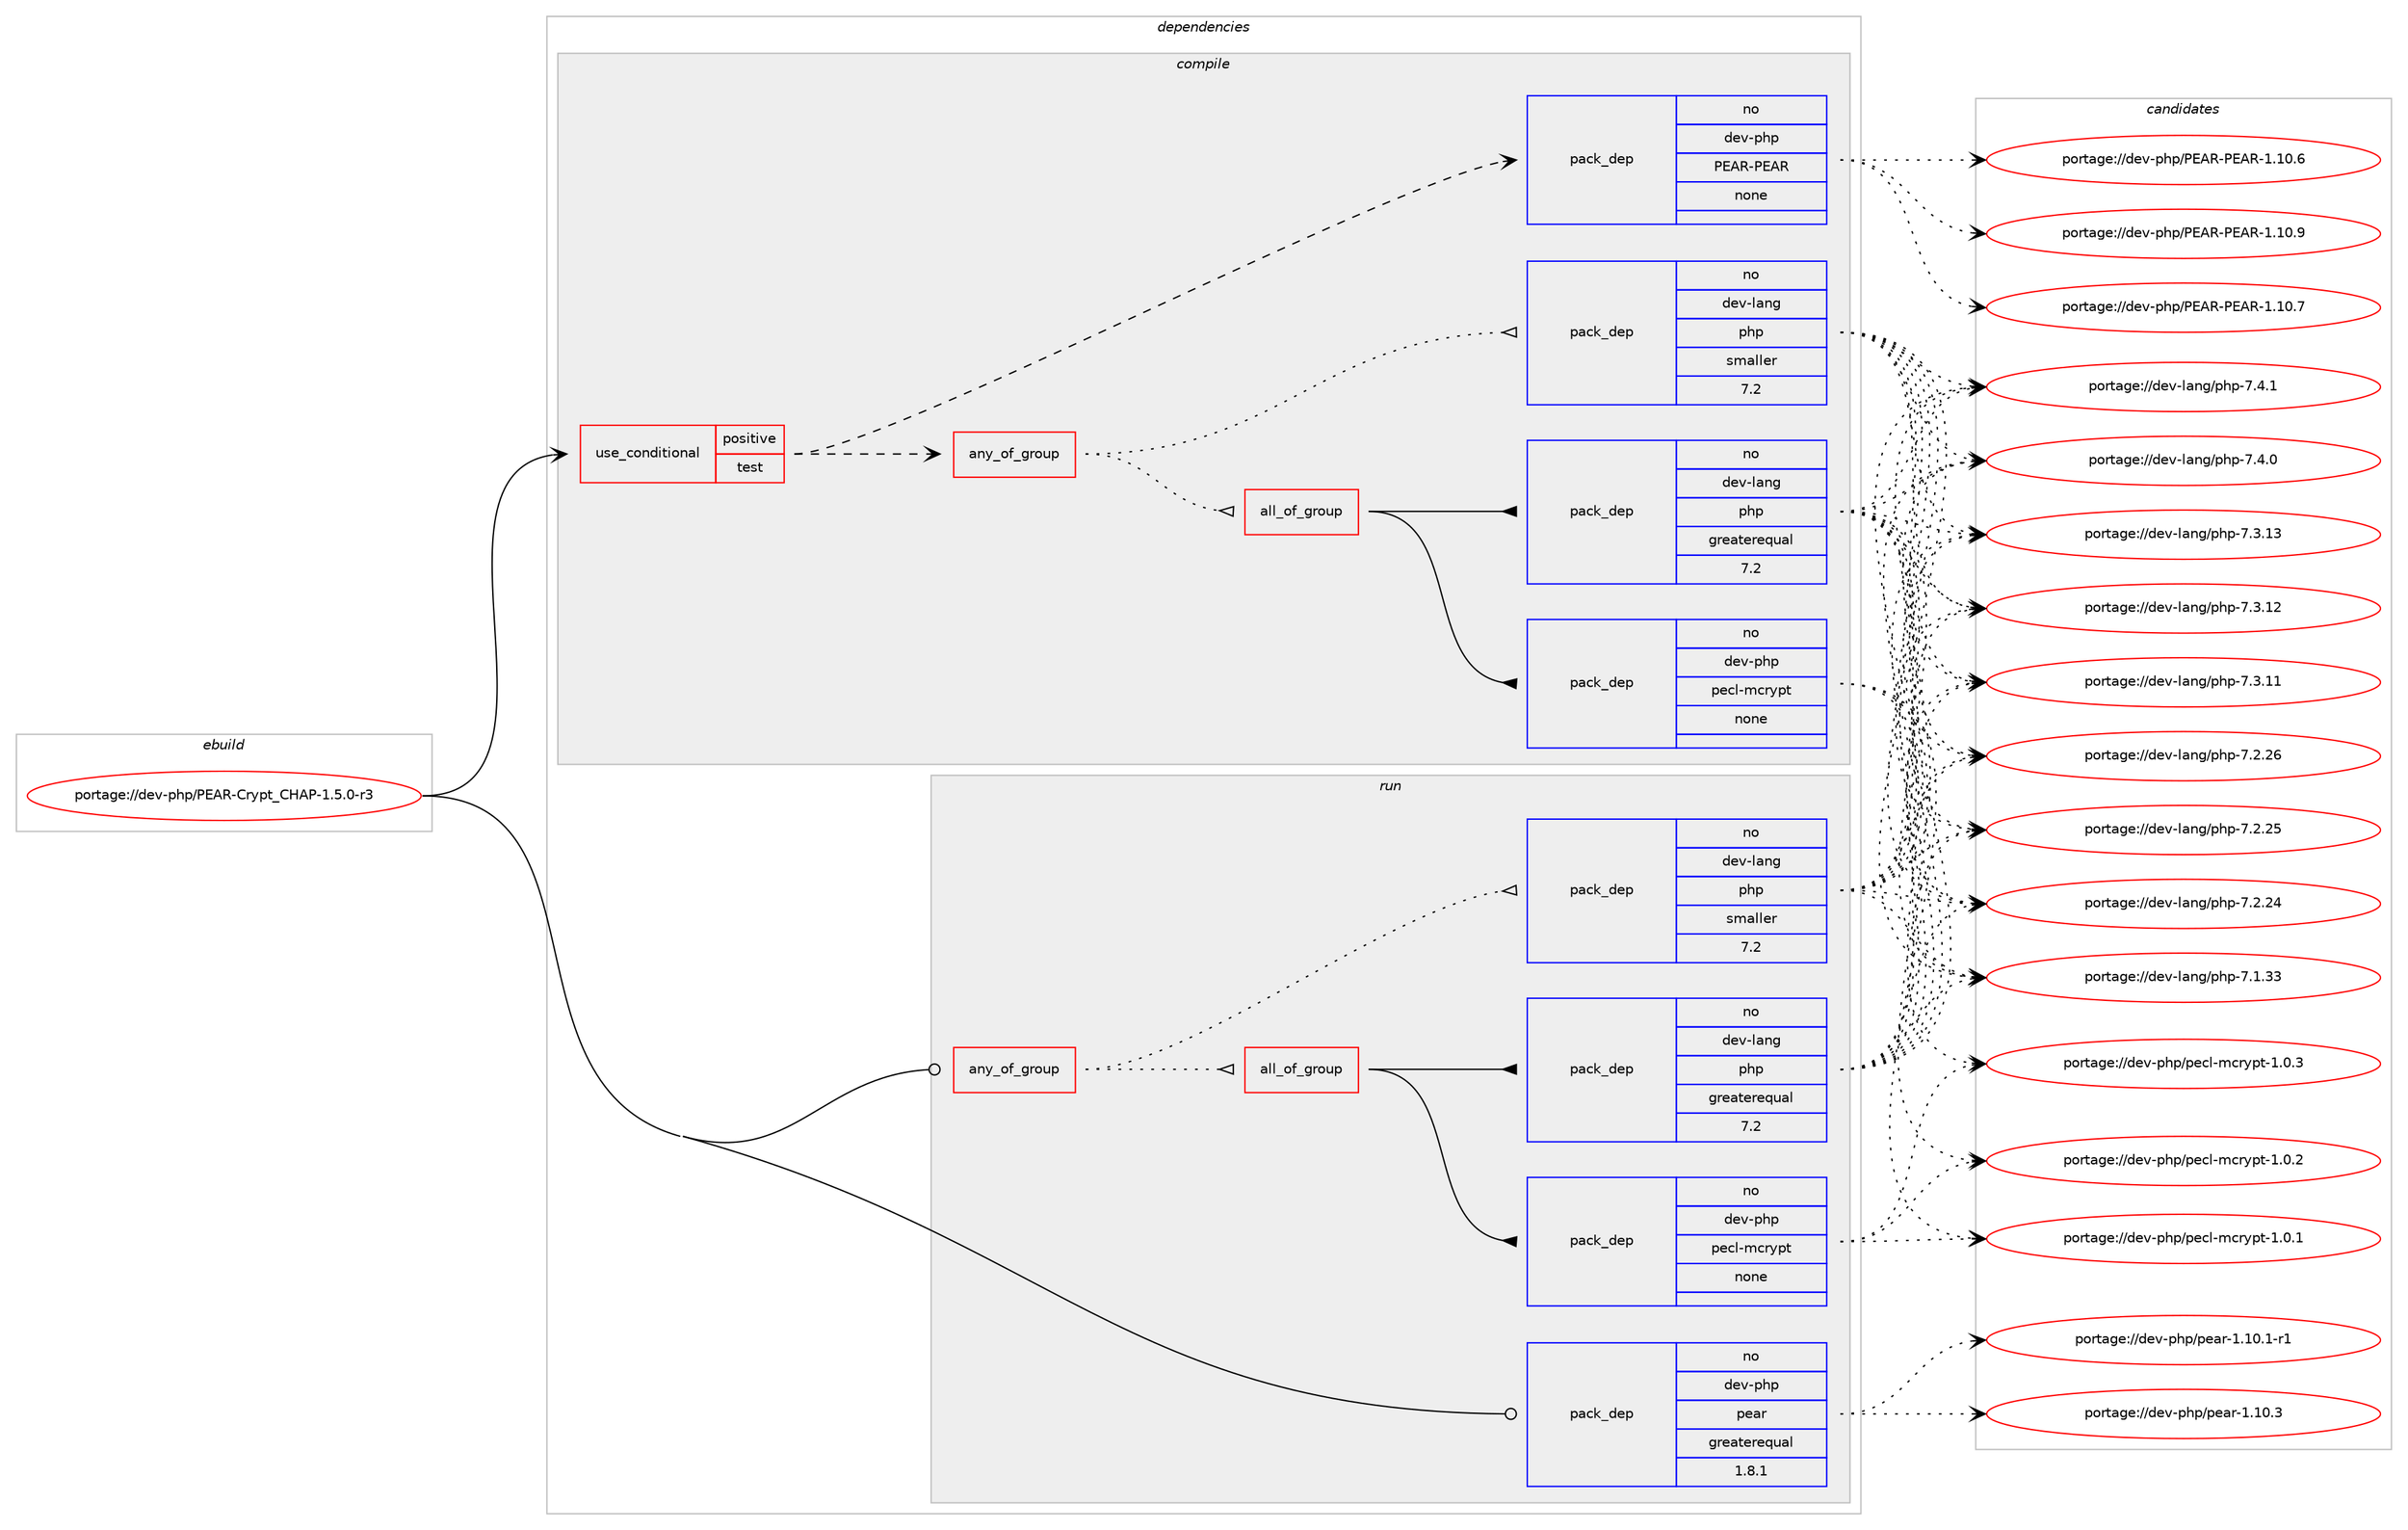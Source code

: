 digraph prolog {

# *************
# Graph options
# *************

newrank=true;
concentrate=true;
compound=true;
graph [rankdir=LR,fontname=Helvetica,fontsize=10,ranksep=1.5];#, ranksep=2.5, nodesep=0.2];
edge  [arrowhead=vee];
node  [fontname=Helvetica,fontsize=10];

# **********
# The ebuild
# **********

subgraph cluster_leftcol {
color=gray;
rank=same;
label=<<i>ebuild</i>>;
id [label="portage://dev-php/PEAR-Crypt_CHAP-1.5.0-r3", color=red, width=4, href="../dev-php/PEAR-Crypt_CHAP-1.5.0-r3.svg"];
}

# ****************
# The dependencies
# ****************

subgraph cluster_midcol {
color=gray;
label=<<i>dependencies</i>>;
subgraph cluster_compile {
fillcolor="#eeeeee";
style=filled;
label=<<i>compile</i>>;
subgraph cond121110 {
dependency477931 [label=<<TABLE BORDER="0" CELLBORDER="1" CELLSPACING="0" CELLPADDING="4"><TR><TD ROWSPAN="3" CELLPADDING="10">use_conditional</TD></TR><TR><TD>positive</TD></TR><TR><TD>test</TD></TR></TABLE>>, shape=none, color=red];
subgraph any4827 {
dependency477932 [label=<<TABLE BORDER="0" CELLBORDER="1" CELLSPACING="0" CELLPADDING="4"><TR><TD CELLPADDING="10">any_of_group</TD></TR></TABLE>>, shape=none, color=red];subgraph all228 {
dependency477933 [label=<<TABLE BORDER="0" CELLBORDER="1" CELLSPACING="0" CELLPADDING="4"><TR><TD CELLPADDING="10">all_of_group</TD></TR></TABLE>>, shape=none, color=red];subgraph pack351769 {
dependency477934 [label=<<TABLE BORDER="0" CELLBORDER="1" CELLSPACING="0" CELLPADDING="4" WIDTH="220"><TR><TD ROWSPAN="6" CELLPADDING="30">pack_dep</TD></TR><TR><TD WIDTH="110">no</TD></TR><TR><TD>dev-php</TD></TR><TR><TD>pecl-mcrypt</TD></TR><TR><TD>none</TD></TR><TR><TD></TD></TR></TABLE>>, shape=none, color=blue];
}
dependency477933:e -> dependency477934:w [weight=20,style="solid",arrowhead="inv"];
subgraph pack351770 {
dependency477935 [label=<<TABLE BORDER="0" CELLBORDER="1" CELLSPACING="0" CELLPADDING="4" WIDTH="220"><TR><TD ROWSPAN="6" CELLPADDING="30">pack_dep</TD></TR><TR><TD WIDTH="110">no</TD></TR><TR><TD>dev-lang</TD></TR><TR><TD>php</TD></TR><TR><TD>greaterequal</TD></TR><TR><TD>7.2</TD></TR></TABLE>>, shape=none, color=blue];
}
dependency477933:e -> dependency477935:w [weight=20,style="solid",arrowhead="inv"];
}
dependency477932:e -> dependency477933:w [weight=20,style="dotted",arrowhead="oinv"];
subgraph pack351771 {
dependency477936 [label=<<TABLE BORDER="0" CELLBORDER="1" CELLSPACING="0" CELLPADDING="4" WIDTH="220"><TR><TD ROWSPAN="6" CELLPADDING="30">pack_dep</TD></TR><TR><TD WIDTH="110">no</TD></TR><TR><TD>dev-lang</TD></TR><TR><TD>php</TD></TR><TR><TD>smaller</TD></TR><TR><TD>7.2</TD></TR></TABLE>>, shape=none, color=blue];
}
dependency477932:e -> dependency477936:w [weight=20,style="dotted",arrowhead="oinv"];
}
dependency477931:e -> dependency477932:w [weight=20,style="dashed",arrowhead="vee"];
subgraph pack351772 {
dependency477937 [label=<<TABLE BORDER="0" CELLBORDER="1" CELLSPACING="0" CELLPADDING="4" WIDTH="220"><TR><TD ROWSPAN="6" CELLPADDING="30">pack_dep</TD></TR><TR><TD WIDTH="110">no</TD></TR><TR><TD>dev-php</TD></TR><TR><TD>PEAR-PEAR</TD></TR><TR><TD>none</TD></TR><TR><TD></TD></TR></TABLE>>, shape=none, color=blue];
}
dependency477931:e -> dependency477937:w [weight=20,style="dashed",arrowhead="vee"];
}
id:e -> dependency477931:w [weight=20,style="solid",arrowhead="vee"];
}
subgraph cluster_compileandrun {
fillcolor="#eeeeee";
style=filled;
label=<<i>compile and run</i>>;
}
subgraph cluster_run {
fillcolor="#eeeeee";
style=filled;
label=<<i>run</i>>;
subgraph any4828 {
dependency477938 [label=<<TABLE BORDER="0" CELLBORDER="1" CELLSPACING="0" CELLPADDING="4"><TR><TD CELLPADDING="10">any_of_group</TD></TR></TABLE>>, shape=none, color=red];subgraph all229 {
dependency477939 [label=<<TABLE BORDER="0" CELLBORDER="1" CELLSPACING="0" CELLPADDING="4"><TR><TD CELLPADDING="10">all_of_group</TD></TR></TABLE>>, shape=none, color=red];subgraph pack351773 {
dependency477940 [label=<<TABLE BORDER="0" CELLBORDER="1" CELLSPACING="0" CELLPADDING="4" WIDTH="220"><TR><TD ROWSPAN="6" CELLPADDING="30">pack_dep</TD></TR><TR><TD WIDTH="110">no</TD></TR><TR><TD>dev-php</TD></TR><TR><TD>pecl-mcrypt</TD></TR><TR><TD>none</TD></TR><TR><TD></TD></TR></TABLE>>, shape=none, color=blue];
}
dependency477939:e -> dependency477940:w [weight=20,style="solid",arrowhead="inv"];
subgraph pack351774 {
dependency477941 [label=<<TABLE BORDER="0" CELLBORDER="1" CELLSPACING="0" CELLPADDING="4" WIDTH="220"><TR><TD ROWSPAN="6" CELLPADDING="30">pack_dep</TD></TR><TR><TD WIDTH="110">no</TD></TR><TR><TD>dev-lang</TD></TR><TR><TD>php</TD></TR><TR><TD>greaterequal</TD></TR><TR><TD>7.2</TD></TR></TABLE>>, shape=none, color=blue];
}
dependency477939:e -> dependency477941:w [weight=20,style="solid",arrowhead="inv"];
}
dependency477938:e -> dependency477939:w [weight=20,style="dotted",arrowhead="oinv"];
subgraph pack351775 {
dependency477942 [label=<<TABLE BORDER="0" CELLBORDER="1" CELLSPACING="0" CELLPADDING="4" WIDTH="220"><TR><TD ROWSPAN="6" CELLPADDING="30">pack_dep</TD></TR><TR><TD WIDTH="110">no</TD></TR><TR><TD>dev-lang</TD></TR><TR><TD>php</TD></TR><TR><TD>smaller</TD></TR><TR><TD>7.2</TD></TR></TABLE>>, shape=none, color=blue];
}
dependency477938:e -> dependency477942:w [weight=20,style="dotted",arrowhead="oinv"];
}
id:e -> dependency477938:w [weight=20,style="solid",arrowhead="odot"];
subgraph pack351776 {
dependency477943 [label=<<TABLE BORDER="0" CELLBORDER="1" CELLSPACING="0" CELLPADDING="4" WIDTH="220"><TR><TD ROWSPAN="6" CELLPADDING="30">pack_dep</TD></TR><TR><TD WIDTH="110">no</TD></TR><TR><TD>dev-php</TD></TR><TR><TD>pear</TD></TR><TR><TD>greaterequal</TD></TR><TR><TD>1.8.1</TD></TR></TABLE>>, shape=none, color=blue];
}
id:e -> dependency477943:w [weight=20,style="solid",arrowhead="odot"];
}
}

# **************
# The candidates
# **************

subgraph cluster_choices {
rank=same;
color=gray;
label=<<i>candidates</i>>;

subgraph choice351769 {
color=black;
nodesep=1;
choice1001011184511210411247112101991084510999114121112116454946484651 [label="portage://dev-php/pecl-mcrypt-1.0.3", color=red, width=4,href="../dev-php/pecl-mcrypt-1.0.3.svg"];
choice1001011184511210411247112101991084510999114121112116454946484650 [label="portage://dev-php/pecl-mcrypt-1.0.2", color=red, width=4,href="../dev-php/pecl-mcrypt-1.0.2.svg"];
choice1001011184511210411247112101991084510999114121112116454946484649 [label="portage://dev-php/pecl-mcrypt-1.0.1", color=red, width=4,href="../dev-php/pecl-mcrypt-1.0.1.svg"];
dependency477934:e -> choice1001011184511210411247112101991084510999114121112116454946484651:w [style=dotted,weight="100"];
dependency477934:e -> choice1001011184511210411247112101991084510999114121112116454946484650:w [style=dotted,weight="100"];
dependency477934:e -> choice1001011184511210411247112101991084510999114121112116454946484649:w [style=dotted,weight="100"];
}
subgraph choice351770 {
color=black;
nodesep=1;
choice100101118451089711010347112104112455546524649 [label="portage://dev-lang/php-7.4.1", color=red, width=4,href="../dev-lang/php-7.4.1.svg"];
choice100101118451089711010347112104112455546524648 [label="portage://dev-lang/php-7.4.0", color=red, width=4,href="../dev-lang/php-7.4.0.svg"];
choice10010111845108971101034711210411245554651464951 [label="portage://dev-lang/php-7.3.13", color=red, width=4,href="../dev-lang/php-7.3.13.svg"];
choice10010111845108971101034711210411245554651464950 [label="portage://dev-lang/php-7.3.12", color=red, width=4,href="../dev-lang/php-7.3.12.svg"];
choice10010111845108971101034711210411245554651464949 [label="portage://dev-lang/php-7.3.11", color=red, width=4,href="../dev-lang/php-7.3.11.svg"];
choice10010111845108971101034711210411245554650465054 [label="portage://dev-lang/php-7.2.26", color=red, width=4,href="../dev-lang/php-7.2.26.svg"];
choice10010111845108971101034711210411245554650465053 [label="portage://dev-lang/php-7.2.25", color=red, width=4,href="../dev-lang/php-7.2.25.svg"];
choice10010111845108971101034711210411245554650465052 [label="portage://dev-lang/php-7.2.24", color=red, width=4,href="../dev-lang/php-7.2.24.svg"];
choice10010111845108971101034711210411245554649465151 [label="portage://dev-lang/php-7.1.33", color=red, width=4,href="../dev-lang/php-7.1.33.svg"];
dependency477935:e -> choice100101118451089711010347112104112455546524649:w [style=dotted,weight="100"];
dependency477935:e -> choice100101118451089711010347112104112455546524648:w [style=dotted,weight="100"];
dependency477935:e -> choice10010111845108971101034711210411245554651464951:w [style=dotted,weight="100"];
dependency477935:e -> choice10010111845108971101034711210411245554651464950:w [style=dotted,weight="100"];
dependency477935:e -> choice10010111845108971101034711210411245554651464949:w [style=dotted,weight="100"];
dependency477935:e -> choice10010111845108971101034711210411245554650465054:w [style=dotted,weight="100"];
dependency477935:e -> choice10010111845108971101034711210411245554650465053:w [style=dotted,weight="100"];
dependency477935:e -> choice10010111845108971101034711210411245554650465052:w [style=dotted,weight="100"];
dependency477935:e -> choice10010111845108971101034711210411245554649465151:w [style=dotted,weight="100"];
}
subgraph choice351771 {
color=black;
nodesep=1;
choice100101118451089711010347112104112455546524649 [label="portage://dev-lang/php-7.4.1", color=red, width=4,href="../dev-lang/php-7.4.1.svg"];
choice100101118451089711010347112104112455546524648 [label="portage://dev-lang/php-7.4.0", color=red, width=4,href="../dev-lang/php-7.4.0.svg"];
choice10010111845108971101034711210411245554651464951 [label="portage://dev-lang/php-7.3.13", color=red, width=4,href="../dev-lang/php-7.3.13.svg"];
choice10010111845108971101034711210411245554651464950 [label="portage://dev-lang/php-7.3.12", color=red, width=4,href="../dev-lang/php-7.3.12.svg"];
choice10010111845108971101034711210411245554651464949 [label="portage://dev-lang/php-7.3.11", color=red, width=4,href="../dev-lang/php-7.3.11.svg"];
choice10010111845108971101034711210411245554650465054 [label="portage://dev-lang/php-7.2.26", color=red, width=4,href="../dev-lang/php-7.2.26.svg"];
choice10010111845108971101034711210411245554650465053 [label="portage://dev-lang/php-7.2.25", color=red, width=4,href="../dev-lang/php-7.2.25.svg"];
choice10010111845108971101034711210411245554650465052 [label="portage://dev-lang/php-7.2.24", color=red, width=4,href="../dev-lang/php-7.2.24.svg"];
choice10010111845108971101034711210411245554649465151 [label="portage://dev-lang/php-7.1.33", color=red, width=4,href="../dev-lang/php-7.1.33.svg"];
dependency477936:e -> choice100101118451089711010347112104112455546524649:w [style=dotted,weight="100"];
dependency477936:e -> choice100101118451089711010347112104112455546524648:w [style=dotted,weight="100"];
dependency477936:e -> choice10010111845108971101034711210411245554651464951:w [style=dotted,weight="100"];
dependency477936:e -> choice10010111845108971101034711210411245554651464950:w [style=dotted,weight="100"];
dependency477936:e -> choice10010111845108971101034711210411245554651464949:w [style=dotted,weight="100"];
dependency477936:e -> choice10010111845108971101034711210411245554650465054:w [style=dotted,weight="100"];
dependency477936:e -> choice10010111845108971101034711210411245554650465053:w [style=dotted,weight="100"];
dependency477936:e -> choice10010111845108971101034711210411245554650465052:w [style=dotted,weight="100"];
dependency477936:e -> choice10010111845108971101034711210411245554649465151:w [style=dotted,weight="100"];
}
subgraph choice351772 {
color=black;
nodesep=1;
choice100101118451121041124780696582458069658245494649484657 [label="portage://dev-php/PEAR-PEAR-1.10.9", color=red, width=4,href="../dev-php/PEAR-PEAR-1.10.9.svg"];
choice100101118451121041124780696582458069658245494649484655 [label="portage://dev-php/PEAR-PEAR-1.10.7", color=red, width=4,href="../dev-php/PEAR-PEAR-1.10.7.svg"];
choice100101118451121041124780696582458069658245494649484654 [label="portage://dev-php/PEAR-PEAR-1.10.6", color=red, width=4,href="../dev-php/PEAR-PEAR-1.10.6.svg"];
dependency477937:e -> choice100101118451121041124780696582458069658245494649484657:w [style=dotted,weight="100"];
dependency477937:e -> choice100101118451121041124780696582458069658245494649484655:w [style=dotted,weight="100"];
dependency477937:e -> choice100101118451121041124780696582458069658245494649484654:w [style=dotted,weight="100"];
}
subgraph choice351773 {
color=black;
nodesep=1;
choice1001011184511210411247112101991084510999114121112116454946484651 [label="portage://dev-php/pecl-mcrypt-1.0.3", color=red, width=4,href="../dev-php/pecl-mcrypt-1.0.3.svg"];
choice1001011184511210411247112101991084510999114121112116454946484650 [label="portage://dev-php/pecl-mcrypt-1.0.2", color=red, width=4,href="../dev-php/pecl-mcrypt-1.0.2.svg"];
choice1001011184511210411247112101991084510999114121112116454946484649 [label="portage://dev-php/pecl-mcrypt-1.0.1", color=red, width=4,href="../dev-php/pecl-mcrypt-1.0.1.svg"];
dependency477940:e -> choice1001011184511210411247112101991084510999114121112116454946484651:w [style=dotted,weight="100"];
dependency477940:e -> choice1001011184511210411247112101991084510999114121112116454946484650:w [style=dotted,weight="100"];
dependency477940:e -> choice1001011184511210411247112101991084510999114121112116454946484649:w [style=dotted,weight="100"];
}
subgraph choice351774 {
color=black;
nodesep=1;
choice100101118451089711010347112104112455546524649 [label="portage://dev-lang/php-7.4.1", color=red, width=4,href="../dev-lang/php-7.4.1.svg"];
choice100101118451089711010347112104112455546524648 [label="portage://dev-lang/php-7.4.0", color=red, width=4,href="../dev-lang/php-7.4.0.svg"];
choice10010111845108971101034711210411245554651464951 [label="portage://dev-lang/php-7.3.13", color=red, width=4,href="../dev-lang/php-7.3.13.svg"];
choice10010111845108971101034711210411245554651464950 [label="portage://dev-lang/php-7.3.12", color=red, width=4,href="../dev-lang/php-7.3.12.svg"];
choice10010111845108971101034711210411245554651464949 [label="portage://dev-lang/php-7.3.11", color=red, width=4,href="../dev-lang/php-7.3.11.svg"];
choice10010111845108971101034711210411245554650465054 [label="portage://dev-lang/php-7.2.26", color=red, width=4,href="../dev-lang/php-7.2.26.svg"];
choice10010111845108971101034711210411245554650465053 [label="portage://dev-lang/php-7.2.25", color=red, width=4,href="../dev-lang/php-7.2.25.svg"];
choice10010111845108971101034711210411245554650465052 [label="portage://dev-lang/php-7.2.24", color=red, width=4,href="../dev-lang/php-7.2.24.svg"];
choice10010111845108971101034711210411245554649465151 [label="portage://dev-lang/php-7.1.33", color=red, width=4,href="../dev-lang/php-7.1.33.svg"];
dependency477941:e -> choice100101118451089711010347112104112455546524649:w [style=dotted,weight="100"];
dependency477941:e -> choice100101118451089711010347112104112455546524648:w [style=dotted,weight="100"];
dependency477941:e -> choice10010111845108971101034711210411245554651464951:w [style=dotted,weight="100"];
dependency477941:e -> choice10010111845108971101034711210411245554651464950:w [style=dotted,weight="100"];
dependency477941:e -> choice10010111845108971101034711210411245554651464949:w [style=dotted,weight="100"];
dependency477941:e -> choice10010111845108971101034711210411245554650465054:w [style=dotted,weight="100"];
dependency477941:e -> choice10010111845108971101034711210411245554650465053:w [style=dotted,weight="100"];
dependency477941:e -> choice10010111845108971101034711210411245554650465052:w [style=dotted,weight="100"];
dependency477941:e -> choice10010111845108971101034711210411245554649465151:w [style=dotted,weight="100"];
}
subgraph choice351775 {
color=black;
nodesep=1;
choice100101118451089711010347112104112455546524649 [label="portage://dev-lang/php-7.4.1", color=red, width=4,href="../dev-lang/php-7.4.1.svg"];
choice100101118451089711010347112104112455546524648 [label="portage://dev-lang/php-7.4.0", color=red, width=4,href="../dev-lang/php-7.4.0.svg"];
choice10010111845108971101034711210411245554651464951 [label="portage://dev-lang/php-7.3.13", color=red, width=4,href="../dev-lang/php-7.3.13.svg"];
choice10010111845108971101034711210411245554651464950 [label="portage://dev-lang/php-7.3.12", color=red, width=4,href="../dev-lang/php-7.3.12.svg"];
choice10010111845108971101034711210411245554651464949 [label="portage://dev-lang/php-7.3.11", color=red, width=4,href="../dev-lang/php-7.3.11.svg"];
choice10010111845108971101034711210411245554650465054 [label="portage://dev-lang/php-7.2.26", color=red, width=4,href="../dev-lang/php-7.2.26.svg"];
choice10010111845108971101034711210411245554650465053 [label="portage://dev-lang/php-7.2.25", color=red, width=4,href="../dev-lang/php-7.2.25.svg"];
choice10010111845108971101034711210411245554650465052 [label="portage://dev-lang/php-7.2.24", color=red, width=4,href="../dev-lang/php-7.2.24.svg"];
choice10010111845108971101034711210411245554649465151 [label="portage://dev-lang/php-7.1.33", color=red, width=4,href="../dev-lang/php-7.1.33.svg"];
dependency477942:e -> choice100101118451089711010347112104112455546524649:w [style=dotted,weight="100"];
dependency477942:e -> choice100101118451089711010347112104112455546524648:w [style=dotted,weight="100"];
dependency477942:e -> choice10010111845108971101034711210411245554651464951:w [style=dotted,weight="100"];
dependency477942:e -> choice10010111845108971101034711210411245554651464950:w [style=dotted,weight="100"];
dependency477942:e -> choice10010111845108971101034711210411245554651464949:w [style=dotted,weight="100"];
dependency477942:e -> choice10010111845108971101034711210411245554650465054:w [style=dotted,weight="100"];
dependency477942:e -> choice10010111845108971101034711210411245554650465053:w [style=dotted,weight="100"];
dependency477942:e -> choice10010111845108971101034711210411245554650465052:w [style=dotted,weight="100"];
dependency477942:e -> choice10010111845108971101034711210411245554649465151:w [style=dotted,weight="100"];
}
subgraph choice351776 {
color=black;
nodesep=1;
choice10010111845112104112471121019711445494649484651 [label="portage://dev-php/pear-1.10.3", color=red, width=4,href="../dev-php/pear-1.10.3.svg"];
choice100101118451121041124711210197114454946494846494511449 [label="portage://dev-php/pear-1.10.1-r1", color=red, width=4,href="../dev-php/pear-1.10.1-r1.svg"];
dependency477943:e -> choice10010111845112104112471121019711445494649484651:w [style=dotted,weight="100"];
dependency477943:e -> choice100101118451121041124711210197114454946494846494511449:w [style=dotted,weight="100"];
}
}

}
